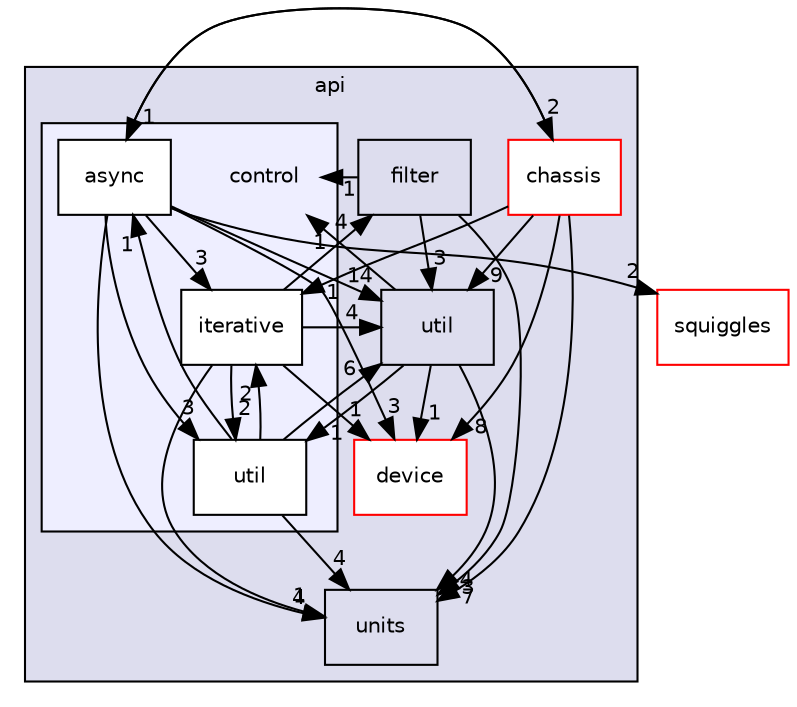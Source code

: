 digraph "include/okapi/api/control" {
  compound=true
  node [ fontsize="10", fontname="Helvetica"];
  edge [ labelfontsize="10", labelfontname="Helvetica"];
  subgraph clusterdir_63ebd08b8cf71fd366bf0de4231ab7e6 {
    graph [ bgcolor="#ddddee", pencolor="black", label="api" fontname="Helvetica", fontsize="10", URL="dir_63ebd08b8cf71fd366bf0de4231ab7e6.html"]
  dir_01997f625f96480294339ddf79b14f04 [shape=box label="util" URL="dir_01997f625f96480294339ddf79b14f04.html"];
  dir_168cb15b1518231d3e9529c538899201 [shape=box label="device" fillcolor="white" style="filled" color="red" URL="dir_168cb15b1518231d3e9529c538899201.html"];
  dir_4202d117f5e57a9e678d731f6dbe9d69 [shape=box label="chassis" fillcolor="white" style="filled" color="red" URL="dir_4202d117f5e57a9e678d731f6dbe9d69.html"];
  dir_e84fea72a7bc70ffe5d343194ba5b48e [shape=box label="units" URL="dir_e84fea72a7bc70ffe5d343194ba5b48e.html"];
  dir_7f5467880c6256ea2f9499e004d2592a [shape=box label="filter" URL="dir_7f5467880c6256ea2f9499e004d2592a.html"];
  subgraph clusterdir_ee8fabeddabdeff2f9d7f82f9bc73f75 {
    graph [ bgcolor="#eeeeff", pencolor="black", label="" URL="dir_ee8fabeddabdeff2f9d7f82f9bc73f75.html"];
    dir_ee8fabeddabdeff2f9d7f82f9bc73f75 [shape=plaintext label="control"];
  dir_812a793c41a54bc67f87b9ba3131772c [shape=box label="async" fillcolor="white" style="filled" URL="dir_812a793c41a54bc67f87b9ba3131772c.html"];
  dir_98667259adeb9581d7d9a26a21984dcf [shape=box label="iterative" fillcolor="white" style="filled" URL="dir_98667259adeb9581d7d9a26a21984dcf.html"];
  dir_72ccae87f7209aff0e1ad89aa89987e8 [shape=box label="util" fillcolor="white" style="filled" URL="dir_72ccae87f7209aff0e1ad89aa89987e8.html"];
  }
  }
  dir_71382998eff029e2a595ad1d87905b78 [shape=box label="squiggles" fillcolor="white" style="filled" color="red" URL="dir_71382998eff029e2a595ad1d87905b78.html"];
  dir_98667259adeb9581d7d9a26a21984dcf->dir_01997f625f96480294339ddf79b14f04 [headlabel="4", labeldistance=1.5 headhref="dir_000017_000026.html"];
  dir_98667259adeb9581d7d9a26a21984dcf->dir_168cb15b1518231d3e9529c538899201 [headlabel="1", labeldistance=1.5 headhref="dir_000017_000019.html"];
  dir_98667259adeb9581d7d9a26a21984dcf->dir_72ccae87f7209aff0e1ad89aa89987e8 [headlabel="2", labeldistance=1.5 headhref="dir_000017_000018.html"];
  dir_98667259adeb9581d7d9a26a21984dcf->dir_7f5467880c6256ea2f9499e004d2592a [headlabel="4", labeldistance=1.5 headhref="dir_000017_000023.html"];
  dir_98667259adeb9581d7d9a26a21984dcf->dir_e84fea72a7bc70ffe5d343194ba5b48e [headlabel="1", labeldistance=1.5 headhref="dir_000017_000025.html"];
  dir_01997f625f96480294339ddf79b14f04->dir_168cb15b1518231d3e9529c538899201 [headlabel="1", labeldistance=1.5 headhref="dir_000026_000019.html"];
  dir_01997f625f96480294339ddf79b14f04->dir_72ccae87f7209aff0e1ad89aa89987e8 [headlabel="1", labeldistance=1.5 headhref="dir_000026_000018.html"];
  dir_01997f625f96480294339ddf79b14f04->dir_e84fea72a7bc70ffe5d343194ba5b48e [headlabel="4", labeldistance=1.5 headhref="dir_000026_000025.html"];
  dir_01997f625f96480294339ddf79b14f04->dir_ee8fabeddabdeff2f9d7f82f9bc73f75 [headlabel="1", labeldistance=1.5 headhref="dir_000026_000015.html"];
  dir_812a793c41a54bc67f87b9ba3131772c->dir_01997f625f96480294339ddf79b14f04 [headlabel="14", labeldistance=1.5 headhref="dir_000016_000026.html"];
  dir_812a793c41a54bc67f87b9ba3131772c->dir_168cb15b1518231d3e9529c538899201 [headlabel="3", labeldistance=1.5 headhref="dir_000016_000019.html"];
  dir_812a793c41a54bc67f87b9ba3131772c->dir_4202d117f5e57a9e678d731f6dbe9d69 [headlabel="2", labeldistance=1.5 headhref="dir_000016_000012.html"];
  dir_812a793c41a54bc67f87b9ba3131772c->dir_71382998eff029e2a595ad1d87905b78 [headlabel="2", labeldistance=1.5 headhref="dir_000016_000040.html"];
  dir_812a793c41a54bc67f87b9ba3131772c->dir_72ccae87f7209aff0e1ad89aa89987e8 [headlabel="3", labeldistance=1.5 headhref="dir_000016_000018.html"];
  dir_812a793c41a54bc67f87b9ba3131772c->dir_98667259adeb9581d7d9a26a21984dcf [headlabel="3", labeldistance=1.5 headhref="dir_000016_000017.html"];
  dir_812a793c41a54bc67f87b9ba3131772c->dir_e84fea72a7bc70ffe5d343194ba5b48e [headlabel="4", labeldistance=1.5 headhref="dir_000016_000025.html"];
  dir_72ccae87f7209aff0e1ad89aa89987e8->dir_01997f625f96480294339ddf79b14f04 [headlabel="6", labeldistance=1.5 headhref="dir_000018_000026.html"];
  dir_72ccae87f7209aff0e1ad89aa89987e8->dir_812a793c41a54bc67f87b9ba3131772c [headlabel="1", labeldistance=1.5 headhref="dir_000018_000016.html"];
  dir_72ccae87f7209aff0e1ad89aa89987e8->dir_98667259adeb9581d7d9a26a21984dcf [headlabel="2", labeldistance=1.5 headhref="dir_000018_000017.html"];
  dir_72ccae87f7209aff0e1ad89aa89987e8->dir_e84fea72a7bc70ffe5d343194ba5b48e [headlabel="4", labeldistance=1.5 headhref="dir_000018_000025.html"];
  dir_4202d117f5e57a9e678d731f6dbe9d69->dir_168cb15b1518231d3e9529c538899201 [headlabel="8", labeldistance=1.5 headhref="dir_000012_000019.html"];
  dir_4202d117f5e57a9e678d731f6dbe9d69->dir_e84fea72a7bc70ffe5d343194ba5b48e [headlabel="7", labeldistance=1.5 headhref="dir_000012_000025.html"];
  dir_4202d117f5e57a9e678d731f6dbe9d69->dir_812a793c41a54bc67f87b9ba3131772c [headlabel="1", labeldistance=1.5 headhref="dir_000012_000016.html"];
  dir_4202d117f5e57a9e678d731f6dbe9d69->dir_01997f625f96480294339ddf79b14f04 [headlabel="9", labeldistance=1.5 headhref="dir_000012_000026.html"];
  dir_4202d117f5e57a9e678d731f6dbe9d69->dir_98667259adeb9581d7d9a26a21984dcf [headlabel="1", labeldistance=1.5 headhref="dir_000012_000017.html"];
  dir_7f5467880c6256ea2f9499e004d2592a->dir_01997f625f96480294339ddf79b14f04 [headlabel="3", labeldistance=1.5 headhref="dir_000023_000026.html"];
  dir_7f5467880c6256ea2f9499e004d2592a->dir_e84fea72a7bc70ffe5d343194ba5b48e [headlabel="3", labeldistance=1.5 headhref="dir_000023_000025.html"];
  dir_7f5467880c6256ea2f9499e004d2592a->dir_ee8fabeddabdeff2f9d7f82f9bc73f75 [headlabel="1", labeldistance=1.5 headhref="dir_000023_000015.html"];
}
